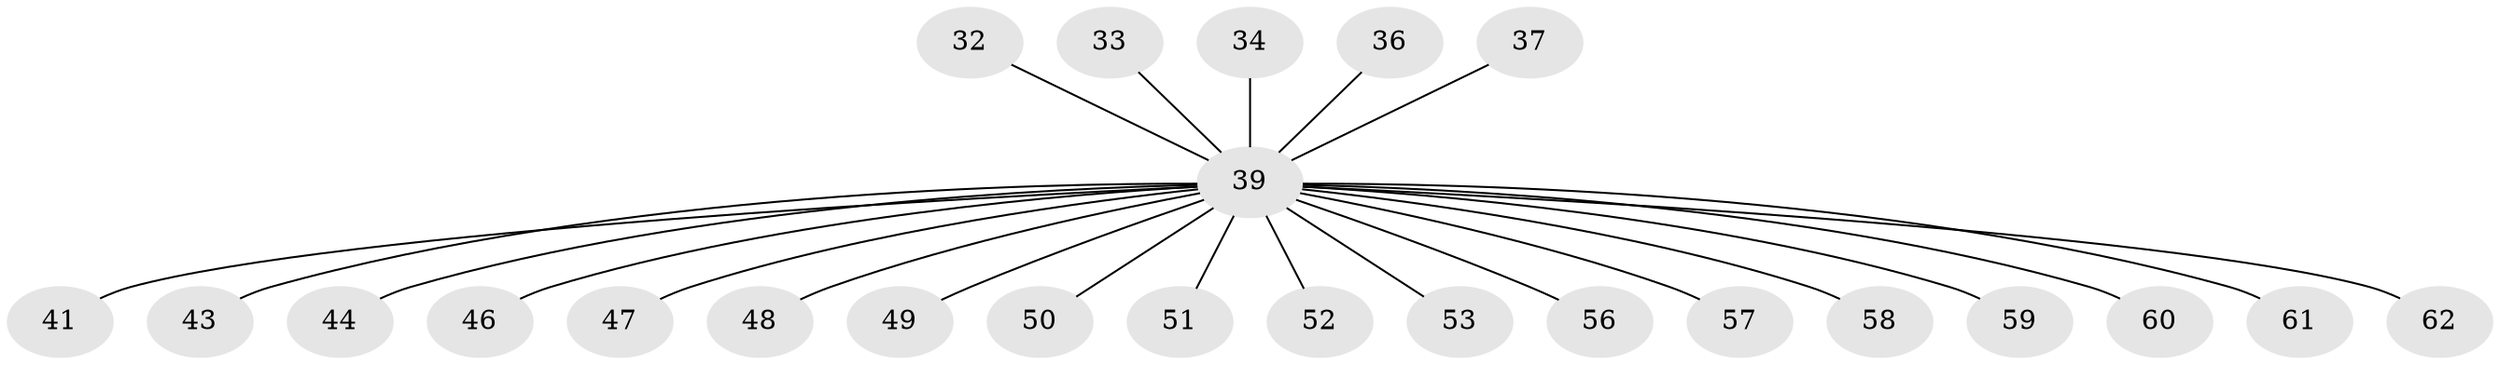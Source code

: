// original degree distribution, {6: 0.016129032258064516, 2: 0.25806451612903225, 8: 0.016129032258064516, 4: 0.03225806451612903, 1: 0.46774193548387094, 3: 0.20967741935483872}
// Generated by graph-tools (version 1.1) at 2025/56/03/04/25 21:56:07]
// undirected, 24 vertices, 23 edges
graph export_dot {
graph [start="1"]
  node [color=gray90,style=filled];
  32;
  33;
  34;
  36;
  37 [super="+6"];
  39 [super="+35+28+29+31"];
  41;
  43;
  44;
  46;
  47;
  48;
  49;
  50 [super="+45"];
  51;
  52;
  53 [super="+23"];
  56 [super="+54"];
  57 [super="+40"];
  58 [super="+55"];
  59;
  60;
  61;
  62;
  32 -- 39;
  33 -- 39;
  34 -- 39;
  36 -- 39;
  37 -- 39;
  39 -- 46;
  39 -- 41;
  39 -- 43;
  39 -- 44;
  39 -- 47;
  39 -- 48;
  39 -- 49;
  39 -- 51;
  39 -- 52;
  39 -- 53;
  39 -- 59;
  39 -- 60;
  39 -- 61;
  39 -- 62;
  39 -- 57;
  39 -- 50;
  39 -- 56;
  39 -- 58;
}
